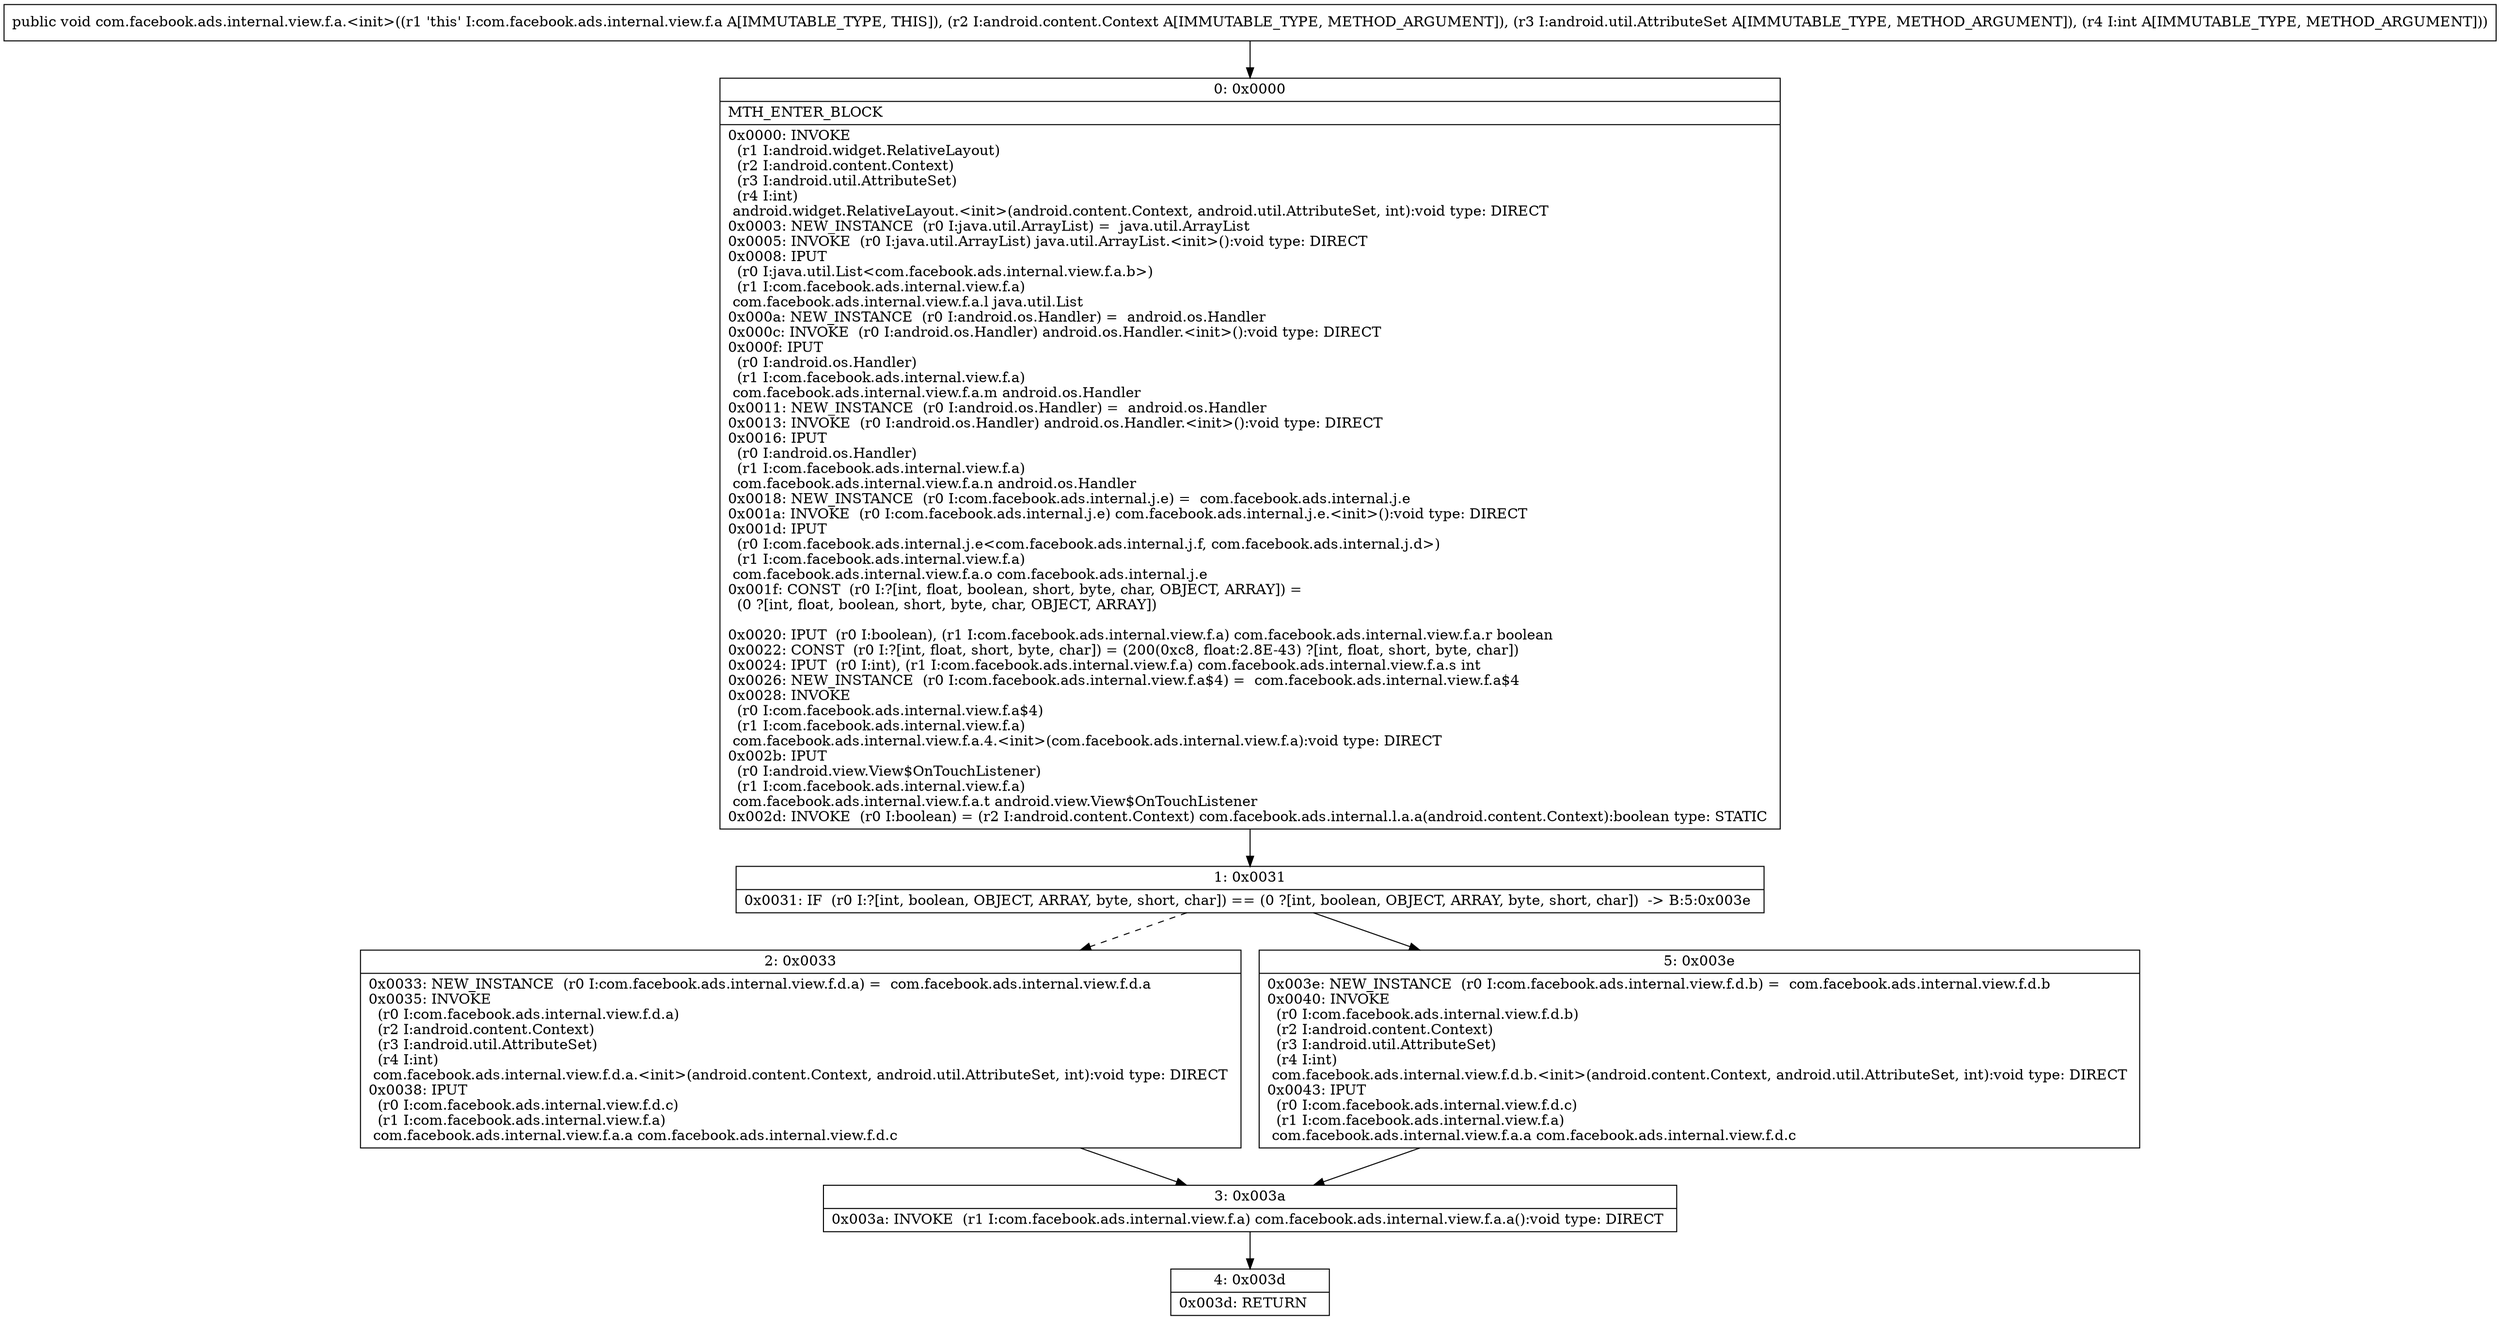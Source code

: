 digraph "CFG forcom.facebook.ads.internal.view.f.a.\<init\>(Landroid\/content\/Context;Landroid\/util\/AttributeSet;I)V" {
Node_0 [shape=record,label="{0\:\ 0x0000|MTH_ENTER_BLOCK\l|0x0000: INVOKE  \l  (r1 I:android.widget.RelativeLayout)\l  (r2 I:android.content.Context)\l  (r3 I:android.util.AttributeSet)\l  (r4 I:int)\l android.widget.RelativeLayout.\<init\>(android.content.Context, android.util.AttributeSet, int):void type: DIRECT \l0x0003: NEW_INSTANCE  (r0 I:java.util.ArrayList) =  java.util.ArrayList \l0x0005: INVOKE  (r0 I:java.util.ArrayList) java.util.ArrayList.\<init\>():void type: DIRECT \l0x0008: IPUT  \l  (r0 I:java.util.List\<com.facebook.ads.internal.view.f.a.b\>)\l  (r1 I:com.facebook.ads.internal.view.f.a)\l com.facebook.ads.internal.view.f.a.l java.util.List \l0x000a: NEW_INSTANCE  (r0 I:android.os.Handler) =  android.os.Handler \l0x000c: INVOKE  (r0 I:android.os.Handler) android.os.Handler.\<init\>():void type: DIRECT \l0x000f: IPUT  \l  (r0 I:android.os.Handler)\l  (r1 I:com.facebook.ads.internal.view.f.a)\l com.facebook.ads.internal.view.f.a.m android.os.Handler \l0x0011: NEW_INSTANCE  (r0 I:android.os.Handler) =  android.os.Handler \l0x0013: INVOKE  (r0 I:android.os.Handler) android.os.Handler.\<init\>():void type: DIRECT \l0x0016: IPUT  \l  (r0 I:android.os.Handler)\l  (r1 I:com.facebook.ads.internal.view.f.a)\l com.facebook.ads.internal.view.f.a.n android.os.Handler \l0x0018: NEW_INSTANCE  (r0 I:com.facebook.ads.internal.j.e) =  com.facebook.ads.internal.j.e \l0x001a: INVOKE  (r0 I:com.facebook.ads.internal.j.e) com.facebook.ads.internal.j.e.\<init\>():void type: DIRECT \l0x001d: IPUT  \l  (r0 I:com.facebook.ads.internal.j.e\<com.facebook.ads.internal.j.f, com.facebook.ads.internal.j.d\>)\l  (r1 I:com.facebook.ads.internal.view.f.a)\l com.facebook.ads.internal.view.f.a.o com.facebook.ads.internal.j.e \l0x001f: CONST  (r0 I:?[int, float, boolean, short, byte, char, OBJECT, ARRAY]) = \l  (0 ?[int, float, boolean, short, byte, char, OBJECT, ARRAY])\l \l0x0020: IPUT  (r0 I:boolean), (r1 I:com.facebook.ads.internal.view.f.a) com.facebook.ads.internal.view.f.a.r boolean \l0x0022: CONST  (r0 I:?[int, float, short, byte, char]) = (200(0xc8, float:2.8E\-43) ?[int, float, short, byte, char]) \l0x0024: IPUT  (r0 I:int), (r1 I:com.facebook.ads.internal.view.f.a) com.facebook.ads.internal.view.f.a.s int \l0x0026: NEW_INSTANCE  (r0 I:com.facebook.ads.internal.view.f.a$4) =  com.facebook.ads.internal.view.f.a$4 \l0x0028: INVOKE  \l  (r0 I:com.facebook.ads.internal.view.f.a$4)\l  (r1 I:com.facebook.ads.internal.view.f.a)\l com.facebook.ads.internal.view.f.a.4.\<init\>(com.facebook.ads.internal.view.f.a):void type: DIRECT \l0x002b: IPUT  \l  (r0 I:android.view.View$OnTouchListener)\l  (r1 I:com.facebook.ads.internal.view.f.a)\l com.facebook.ads.internal.view.f.a.t android.view.View$OnTouchListener \l0x002d: INVOKE  (r0 I:boolean) = (r2 I:android.content.Context) com.facebook.ads.internal.l.a.a(android.content.Context):boolean type: STATIC \l}"];
Node_1 [shape=record,label="{1\:\ 0x0031|0x0031: IF  (r0 I:?[int, boolean, OBJECT, ARRAY, byte, short, char]) == (0 ?[int, boolean, OBJECT, ARRAY, byte, short, char])  \-\> B:5:0x003e \l}"];
Node_2 [shape=record,label="{2\:\ 0x0033|0x0033: NEW_INSTANCE  (r0 I:com.facebook.ads.internal.view.f.d.a) =  com.facebook.ads.internal.view.f.d.a \l0x0035: INVOKE  \l  (r0 I:com.facebook.ads.internal.view.f.d.a)\l  (r2 I:android.content.Context)\l  (r3 I:android.util.AttributeSet)\l  (r4 I:int)\l com.facebook.ads.internal.view.f.d.a.\<init\>(android.content.Context, android.util.AttributeSet, int):void type: DIRECT \l0x0038: IPUT  \l  (r0 I:com.facebook.ads.internal.view.f.d.c)\l  (r1 I:com.facebook.ads.internal.view.f.a)\l com.facebook.ads.internal.view.f.a.a com.facebook.ads.internal.view.f.d.c \l}"];
Node_3 [shape=record,label="{3\:\ 0x003a|0x003a: INVOKE  (r1 I:com.facebook.ads.internal.view.f.a) com.facebook.ads.internal.view.f.a.a():void type: DIRECT \l}"];
Node_4 [shape=record,label="{4\:\ 0x003d|0x003d: RETURN   \l}"];
Node_5 [shape=record,label="{5\:\ 0x003e|0x003e: NEW_INSTANCE  (r0 I:com.facebook.ads.internal.view.f.d.b) =  com.facebook.ads.internal.view.f.d.b \l0x0040: INVOKE  \l  (r0 I:com.facebook.ads.internal.view.f.d.b)\l  (r2 I:android.content.Context)\l  (r3 I:android.util.AttributeSet)\l  (r4 I:int)\l com.facebook.ads.internal.view.f.d.b.\<init\>(android.content.Context, android.util.AttributeSet, int):void type: DIRECT \l0x0043: IPUT  \l  (r0 I:com.facebook.ads.internal.view.f.d.c)\l  (r1 I:com.facebook.ads.internal.view.f.a)\l com.facebook.ads.internal.view.f.a.a com.facebook.ads.internal.view.f.d.c \l}"];
MethodNode[shape=record,label="{public void com.facebook.ads.internal.view.f.a.\<init\>((r1 'this' I:com.facebook.ads.internal.view.f.a A[IMMUTABLE_TYPE, THIS]), (r2 I:android.content.Context A[IMMUTABLE_TYPE, METHOD_ARGUMENT]), (r3 I:android.util.AttributeSet A[IMMUTABLE_TYPE, METHOD_ARGUMENT]), (r4 I:int A[IMMUTABLE_TYPE, METHOD_ARGUMENT])) }"];
MethodNode -> Node_0;
Node_0 -> Node_1;
Node_1 -> Node_2[style=dashed];
Node_1 -> Node_5;
Node_2 -> Node_3;
Node_3 -> Node_4;
Node_5 -> Node_3;
}

